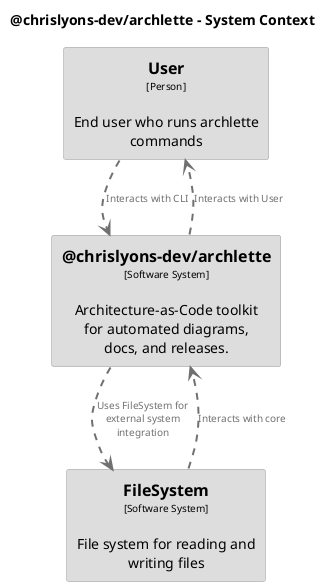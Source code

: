 @startuml
set separator none
title @chrislyons-dev/archlette - System Context

top to bottom direction
skinparam ranksep 60
skinparam nodesep 30

skinparam {
  arrowFontSize 10
  defaultTextAlignment center
  wrapWidth 200
  maxMessageSize 100
}

hide stereotype

skinparam rectangle<<chrislyonsdevarchlette>> {
  BackgroundColor #dddddd
  FontColor #000000
  BorderColor #9a9a9a
  shadowing false
}
skinparam rectangle<<FileSystem>> {
  BackgroundColor #dddddd
  FontColor #000000
  BorderColor #9a9a9a
  shadowing false
}
skinparam rectangle<<User>> {
  BackgroundColor #dddddd
  FontColor #000000
  BorderColor #9a9a9a
  shadowing false
}

rectangle "==User\n<size:10>[Person]</size>\n\nEnd user who runs archlette commands" <<User>> as User
rectangle "==FileSystem\n<size:10>[Software System]</size>\n\nFile system for reading and writing files" <<FileSystem>> as FileSystem
rectangle "==@chrislyons-dev/archlette\n<size:10>[Software System]</size>\n\nArchitecture-as-Code toolkit for automated diagrams, docs, and releases." <<chrislyonsdevarchlette>> as chrislyonsdevarchlette

User .[#707070,thickness=2].> chrislyonsdevarchlette : "<color:#707070>Interacts with CLI"
FileSystem .[#707070,thickness=2].> chrislyonsdevarchlette : "<color:#707070>Interacts with core"
chrislyonsdevarchlette .[#707070,thickness=2].> User : "<color:#707070>Interacts with User"
chrislyonsdevarchlette .[#707070,thickness=2].> FileSystem : "<color:#707070>Uses FileSystem for external system integration"
@enduml